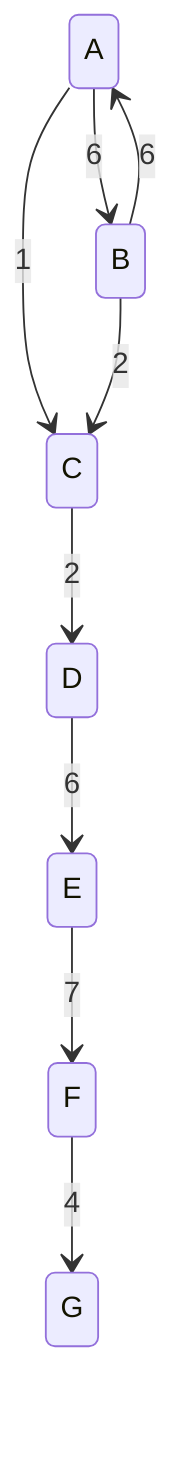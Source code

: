 ﻿stateDiagram-v2
    A --> B: 6
    A --> C: 1
    B --> C: 2
    C --> D: 2
    D --> E: 6
    B --> A: 6
    E --> F: 7
    F --> G: 4